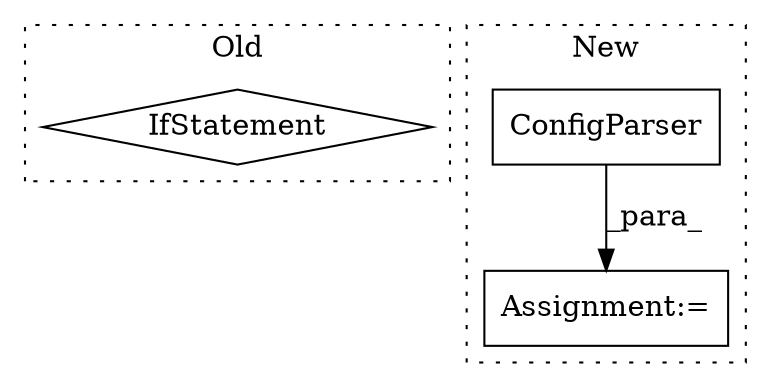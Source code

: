 digraph G {
subgraph cluster0 {
1 [label="IfStatement" a="25" s="2996,3011" l="4,2" shape="diamond"];
label = "Old";
style="dotted";
}
subgraph cluster1 {
2 [label="ConfigParser" a="32" s="2863,2880" l="13,1" shape="box"];
3 [label="Assignment:=" a="7" s="2862" l="1" shape="box"];
label = "New";
style="dotted";
}
2 -> 3 [label="_para_"];
}